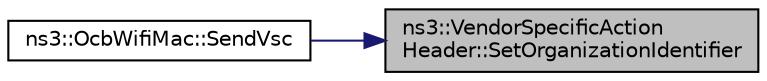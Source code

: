 digraph "ns3::VendorSpecificActionHeader::SetOrganizationIdentifier"
{
 // LATEX_PDF_SIZE
  edge [fontname="Helvetica",fontsize="10",labelfontname="Helvetica",labelfontsize="10"];
  node [fontname="Helvetica",fontsize="10",shape=record];
  rankdir="RL";
  Node1 [label="ns3::VendorSpecificAction\lHeader::SetOrganizationIdentifier",height=0.2,width=0.4,color="black", fillcolor="grey75", style="filled", fontcolor="black",tooltip=" "];
  Node1 -> Node2 [dir="back",color="midnightblue",fontsize="10",style="solid",fontname="Helvetica"];
  Node2 [label="ns3::OcbWifiMac::SendVsc",height=0.2,width=0.4,color="black", fillcolor="white", style="filled",URL="$classns3_1_1_ocb_wifi_mac.html#a89a354cd6596253ce69e246f437d02f5",tooltip=" "];
}
